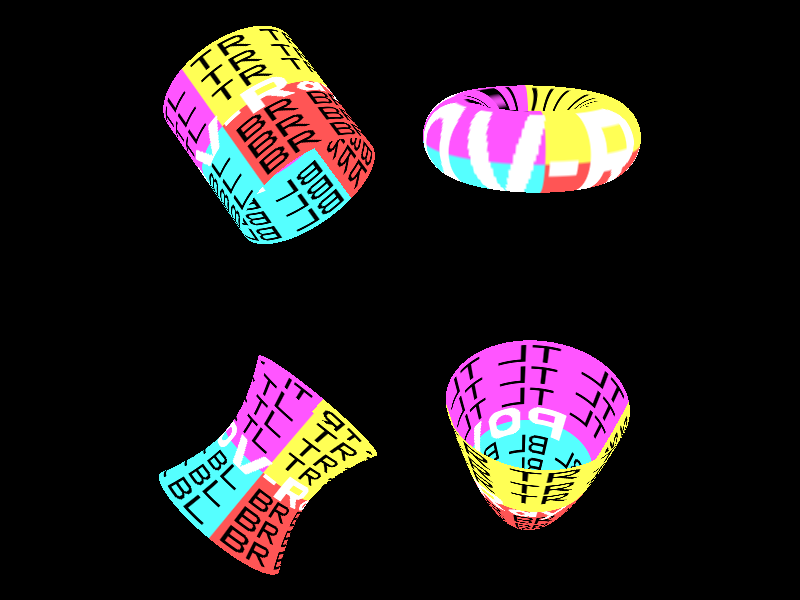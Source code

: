 // Persistence Of Vision raytracer version 3.5 sample file.
// Image_map demonstration, shows various types of mapping
// File by Alexander Enzmann
// NOTE: Requires "test.png"
//
// -w320 -h240
// -w800 -h600 +a0.3

global_settings { assumed_gamma 2.2 }

#include "colors.inc"
#include "shapes.inc"

#declare Bi = 2.0;

#declare Texture2 = /* Cylindrical image map */
texture {pigment{image_map {png "test.png" map_type 2 once interpolate Bi } } }

#declare Texture5 = /* Torus image map */
texture {pigment{image_map {png "test.png" map_type 5 interpolate Bi } } }

cylinder { <0,0,0>, y, 1
   open
   texture { Texture2 }
   translate <0, -0.5, 0>
   scale <7, 14, 7>
   rotate <40, -60, 0>
   translate <-12, 15, 20>
}

object { Hyperboloid_Y
   translate 1*y scale <1, 0.5, 1>
   texture { Texture2 }
   scale <1, 2, 1> translate <0, -1, 0>
   clipped_by {box{<-2,-1,-2>,<2,1,2>} } //bounded_by{clipped_by}
   scale <5, 7, 5>
   rotate <-40, -90, 0>
   translate <-12, -15, 20>
}

/* Torus having major radius = 6.4, minor radius = 3.5 */

torus { 6.4, 3.5
   texture { Texture5 }
   rotate -90*y
   rotate -20*x
   translate <12, 15, 20>
}

object { Paraboloid_Y
   texture { Texture2 }
   clipped_by{box{<-2,0,-2>,<2,1,2>} } //bounded_by{clipped_by}
   translate <0, -0.5, 0>
   scale <8, 16, 8>
   rotate <-40, 0, 0>
   translate <12, -15, 20>
}

camera {
   location  <0, 0, -90>
   direction <0, 0,   1>
   up        <0, 0.5, 0>
   right     <0.6666, 0,  0>
}

light_source {<0, 300, -200> colour White}
